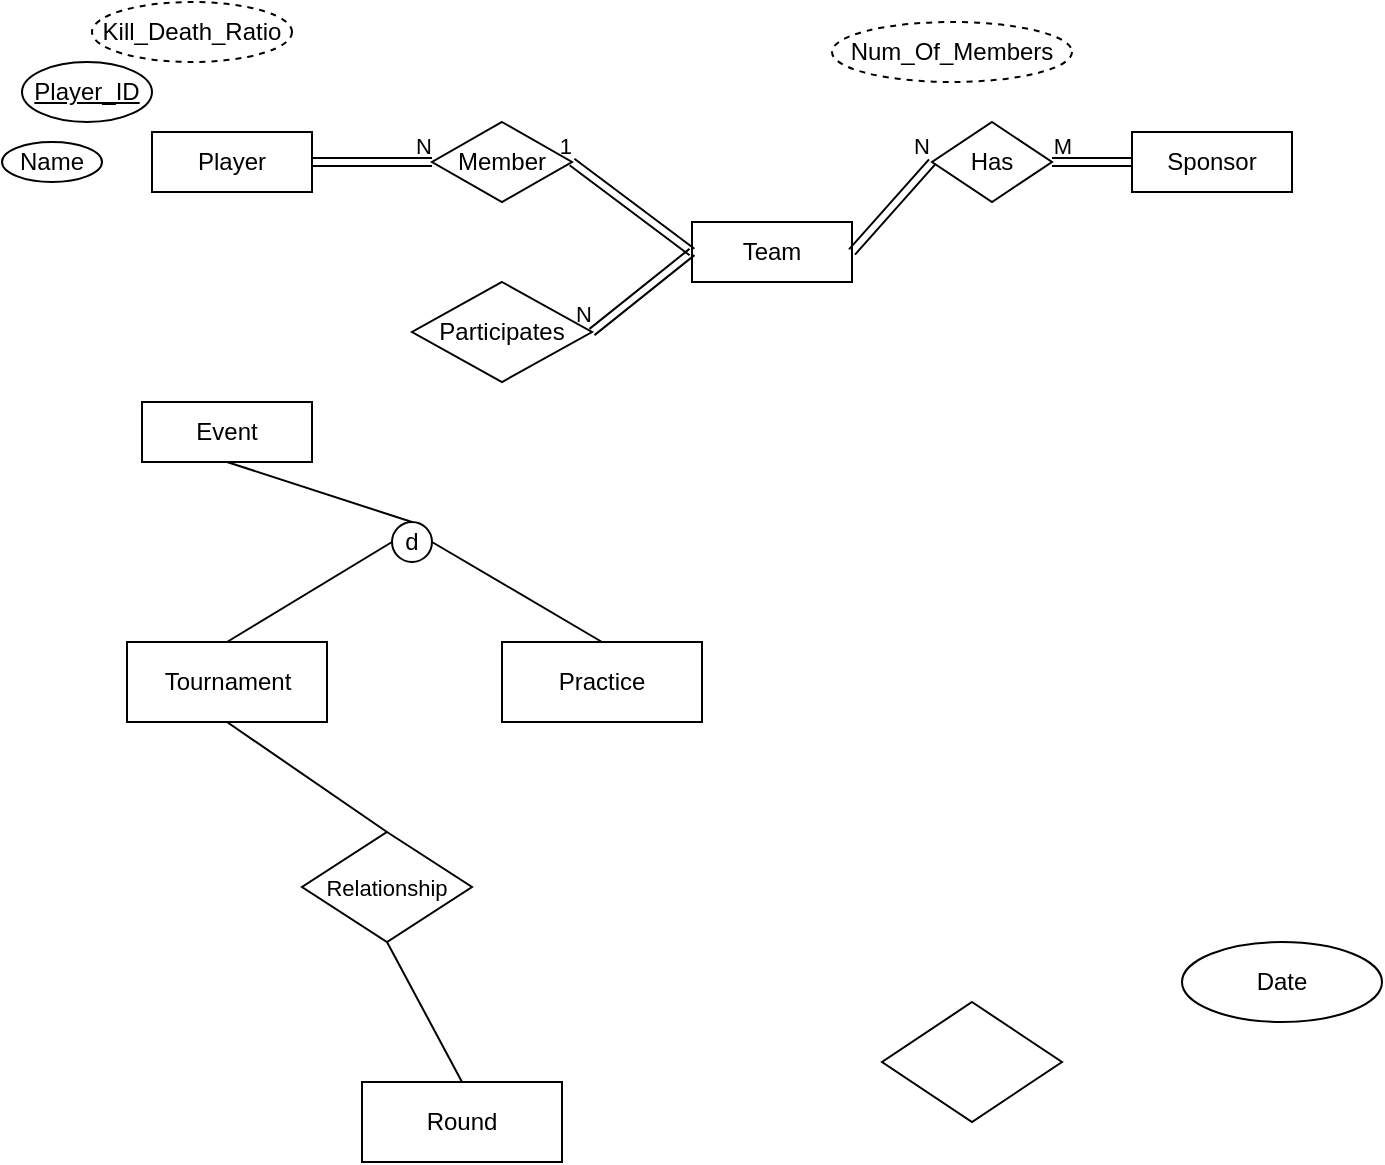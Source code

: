 <mxfile version="20.4.0" type="github">
  <diagram id="N-avBdWnM31YAQWBSW2s" name="Page-1">
    <mxGraphModel dx="1422" dy="794" grid="1" gridSize="10" guides="1" tooltips="1" connect="1" arrows="1" fold="1" page="1" pageScale="1" pageWidth="850" pageHeight="1100" math="0" shadow="0">
      <root>
        <mxCell id="0" />
        <mxCell id="1" parent="0" />
        <mxCell id="i-W5z_VrCxRAKGIpUXeA-2" value="Player" style="whiteSpace=wrap;html=1;align=center;" vertex="1" parent="1">
          <mxGeometry x="115" y="105" width="80" height="30" as="geometry" />
        </mxCell>
        <mxCell id="i-W5z_VrCxRAKGIpUXeA-35" style="rounded=0;orthogonalLoop=1;jettySize=auto;html=1;exitX=0.5;exitY=1;exitDx=0;exitDy=0;entryX=0.5;entryY=0;entryDx=0;entryDy=0;strokeColor=default;endArrow=none;endFill=0;" edge="1" parent="1" source="i-W5z_VrCxRAKGIpUXeA-3" target="i-W5z_VrCxRAKGIpUXeA-33">
          <mxGeometry relative="1" as="geometry" />
        </mxCell>
        <mxCell id="i-W5z_VrCxRAKGIpUXeA-3" value="Event" style="whiteSpace=wrap;html=1;align=center;" vertex="1" parent="1">
          <mxGeometry x="110" y="240" width="85" height="30" as="geometry" />
        </mxCell>
        <mxCell id="i-W5z_VrCxRAKGIpUXeA-5" value="Team" style="whiteSpace=wrap;html=1;align=center;" vertex="1" parent="1">
          <mxGeometry x="385" y="150" width="80" height="30" as="geometry" />
        </mxCell>
        <mxCell id="i-W5z_VrCxRAKGIpUXeA-43" style="edgeStyle=none;shape=connector;rounded=0;orthogonalLoop=1;jettySize=auto;html=1;exitX=0.5;exitY=1;exitDx=0;exitDy=0;entryX=0.5;entryY=0;entryDx=0;entryDy=0;labelBackgroundColor=default;strokeColor=default;fontFamily=Helvetica;fontSize=11;fontColor=default;endArrow=none;endFill=0;" edge="1" parent="1" source="i-W5z_VrCxRAKGIpUXeA-6" target="i-W5z_VrCxRAKGIpUXeA-42">
          <mxGeometry relative="1" as="geometry">
            <mxPoint x="225" y="450" as="targetPoint" />
          </mxGeometry>
        </mxCell>
        <mxCell id="i-W5z_VrCxRAKGIpUXeA-6" value="Tournament" style="whiteSpace=wrap;html=1;align=center;" vertex="1" parent="1">
          <mxGeometry x="102.5" y="360" width="100" height="40" as="geometry" />
        </mxCell>
        <mxCell id="i-W5z_VrCxRAKGIpUXeA-7" value="Sponsor" style="whiteSpace=wrap;html=1;align=center;" vertex="1" parent="1">
          <mxGeometry x="605" y="105" width="80" height="30" as="geometry" />
        </mxCell>
        <mxCell id="i-W5z_VrCxRAKGIpUXeA-17" value="Player_ID" style="ellipse;whiteSpace=wrap;html=1;align=center;fontStyle=4;" vertex="1" parent="1">
          <mxGeometry x="50" y="70" width="65" height="30" as="geometry" />
        </mxCell>
        <mxCell id="i-W5z_VrCxRAKGIpUXeA-18" value="Name" style="ellipse;whiteSpace=wrap;html=1;align=center;" vertex="1" parent="1">
          <mxGeometry x="40" y="110" width="50" height="20" as="geometry" />
        </mxCell>
        <mxCell id="i-W5z_VrCxRAKGIpUXeA-20" value="Practice" style="whiteSpace=wrap;html=1;align=center;" vertex="1" parent="1">
          <mxGeometry x="290" y="360" width="100" height="40" as="geometry" />
        </mxCell>
        <mxCell id="i-W5z_VrCxRAKGIpUXeA-21" value="Date" style="ellipse;whiteSpace=wrap;html=1;align=center;" vertex="1" parent="1">
          <mxGeometry x="630" y="510" width="100" height="40" as="geometry" />
        </mxCell>
        <mxCell id="i-W5z_VrCxRAKGIpUXeA-22" value="Member" style="shape=rhombus;perimeter=rhombusPerimeter;whiteSpace=wrap;html=1;align=center;" vertex="1" parent="1">
          <mxGeometry x="255" y="100" width="70" height="40" as="geometry" />
        </mxCell>
        <mxCell id="i-W5z_VrCxRAKGIpUXeA-23" value="Num_Of_Members" style="ellipse;whiteSpace=wrap;html=1;align=center;dashed=1;" vertex="1" parent="1">
          <mxGeometry x="455" y="50" width="120" height="30" as="geometry" />
        </mxCell>
        <mxCell id="i-W5z_VrCxRAKGIpUXeA-27" value="Has" style="shape=rhombus;perimeter=rhombusPerimeter;whiteSpace=wrap;html=1;align=center;" vertex="1" parent="1">
          <mxGeometry x="505" y="100" width="60" height="40" as="geometry" />
        </mxCell>
        <mxCell id="i-W5z_VrCxRAKGIpUXeA-28" value="Participates" style="shape=rhombus;perimeter=rhombusPerimeter;whiteSpace=wrap;html=1;align=center;" vertex="1" parent="1">
          <mxGeometry x="245" y="180" width="90" height="50" as="geometry" />
        </mxCell>
        <mxCell id="i-W5z_VrCxRAKGIpUXeA-29" value="" style="shape=rhombus;perimeter=rhombusPerimeter;whiteSpace=wrap;html=1;align=center;" vertex="1" parent="1">
          <mxGeometry x="480" y="540" width="90" height="60" as="geometry" />
        </mxCell>
        <mxCell id="i-W5z_VrCxRAKGIpUXeA-31" value="Kill_Death_Ratio" style="ellipse;whiteSpace=wrap;html=1;align=center;dashed=1;" vertex="1" parent="1">
          <mxGeometry x="85" y="40" width="100" height="30" as="geometry" />
        </mxCell>
        <mxCell id="i-W5z_VrCxRAKGIpUXeA-32" value="Round" style="whiteSpace=wrap;html=1;align=center;" vertex="1" parent="1">
          <mxGeometry x="220" y="580" width="100" height="40" as="geometry" />
        </mxCell>
        <mxCell id="i-W5z_VrCxRAKGIpUXeA-36" style="edgeStyle=none;shape=connector;rounded=0;orthogonalLoop=1;jettySize=auto;html=1;exitX=0;exitY=0.5;exitDx=0;exitDy=0;entryX=0.5;entryY=0;entryDx=0;entryDy=0;labelBackgroundColor=default;strokeColor=default;fontFamily=Helvetica;fontSize=11;fontColor=default;endArrow=none;endFill=0;" edge="1" parent="1" source="i-W5z_VrCxRAKGIpUXeA-33" target="i-W5z_VrCxRAKGIpUXeA-6">
          <mxGeometry relative="1" as="geometry" />
        </mxCell>
        <mxCell id="i-W5z_VrCxRAKGIpUXeA-37" style="edgeStyle=none;shape=connector;rounded=0;orthogonalLoop=1;jettySize=auto;html=1;exitX=1;exitY=0.5;exitDx=0;exitDy=0;entryX=0.5;entryY=0;entryDx=0;entryDy=0;labelBackgroundColor=default;strokeColor=default;fontFamily=Helvetica;fontSize=11;fontColor=default;endArrow=none;endFill=0;" edge="1" parent="1" source="i-W5z_VrCxRAKGIpUXeA-33" target="i-W5z_VrCxRAKGIpUXeA-20">
          <mxGeometry relative="1" as="geometry" />
        </mxCell>
        <mxCell id="i-W5z_VrCxRAKGIpUXeA-33" value="d" style="ellipse;whiteSpace=wrap;html=1;align=center;" vertex="1" parent="1">
          <mxGeometry x="235" y="300" width="20" height="20" as="geometry" />
        </mxCell>
        <mxCell id="i-W5z_VrCxRAKGIpUXeA-46" style="edgeStyle=none;shape=connector;rounded=0;orthogonalLoop=1;jettySize=auto;html=1;exitX=0.5;exitY=1;exitDx=0;exitDy=0;entryX=0.5;entryY=0;entryDx=0;entryDy=0;labelBackgroundColor=default;strokeColor=default;fontFamily=Helvetica;fontSize=11;fontColor=default;endArrow=none;endFill=0;" edge="1" parent="1" source="i-W5z_VrCxRAKGIpUXeA-42" target="i-W5z_VrCxRAKGIpUXeA-32">
          <mxGeometry relative="1" as="geometry" />
        </mxCell>
        <mxCell id="i-W5z_VrCxRAKGIpUXeA-42" value="Relationship" style="shape=rhombus;perimeter=rhombusPerimeter;whiteSpace=wrap;html=1;align=center;fontFamily=Helvetica;fontSize=11;fontColor=default;" vertex="1" parent="1">
          <mxGeometry x="190" y="455" width="85" height="55" as="geometry" />
        </mxCell>
        <mxCell id="i-W5z_VrCxRAKGIpUXeA-47" value="" style="shape=link;html=1;rounded=0;labelBackgroundColor=default;strokeColor=default;fontFamily=Helvetica;fontSize=11;fontColor=default;endArrow=none;endFill=0;entryX=1;entryY=0.5;entryDx=0;entryDy=0;exitX=0;exitY=0.5;exitDx=0;exitDy=0;" edge="1" parent="1" source="i-W5z_VrCxRAKGIpUXeA-5" target="i-W5z_VrCxRAKGIpUXeA-22">
          <mxGeometry relative="1" as="geometry">
            <mxPoint x="95" y="400" as="sourcePoint" />
            <mxPoint x="255" y="400" as="targetPoint" />
          </mxGeometry>
        </mxCell>
        <mxCell id="i-W5z_VrCxRAKGIpUXeA-48" value="1" style="resizable=0;html=1;align=right;verticalAlign=bottom;fontFamily=Helvetica;fontSize=11;fontColor=default;" connectable="0" vertex="1" parent="i-W5z_VrCxRAKGIpUXeA-47">
          <mxGeometry x="1" relative="1" as="geometry" />
        </mxCell>
        <mxCell id="i-W5z_VrCxRAKGIpUXeA-49" value="" style="shape=link;html=1;rounded=0;labelBackgroundColor=default;strokeColor=default;fontFamily=Helvetica;fontSize=11;fontColor=default;endArrow=none;endFill=0;entryX=0;entryY=0.5;entryDx=0;entryDy=0;exitX=1;exitY=0.5;exitDx=0;exitDy=0;" edge="1" parent="1" source="i-W5z_VrCxRAKGIpUXeA-2" target="i-W5z_VrCxRAKGIpUXeA-22">
          <mxGeometry relative="1" as="geometry">
            <mxPoint x="95" y="400" as="sourcePoint" />
            <mxPoint x="255" y="400" as="targetPoint" />
          </mxGeometry>
        </mxCell>
        <mxCell id="i-W5z_VrCxRAKGIpUXeA-50" value="N" style="resizable=0;html=1;align=right;verticalAlign=bottom;fontFamily=Helvetica;fontSize=11;fontColor=default;" connectable="0" vertex="1" parent="i-W5z_VrCxRAKGIpUXeA-49">
          <mxGeometry x="1" relative="1" as="geometry" />
        </mxCell>
        <mxCell id="i-W5z_VrCxRAKGIpUXeA-53" style="edgeStyle=none;shape=connector;rounded=0;orthogonalLoop=1;jettySize=auto;html=1;exitX=1;exitY=0;exitDx=0;exitDy=0;labelBackgroundColor=default;strokeColor=default;fontFamily=Helvetica;fontSize=11;fontColor=default;endArrow=none;endFill=0;" edge="1" parent="1" source="i-W5z_VrCxRAKGIpUXeA-5" target="i-W5z_VrCxRAKGIpUXeA-5">
          <mxGeometry relative="1" as="geometry" />
        </mxCell>
        <mxCell id="i-W5z_VrCxRAKGIpUXeA-54" value="" style="shape=link;html=1;rounded=0;labelBackgroundColor=default;strokeColor=default;fontFamily=Helvetica;fontSize=11;fontColor=default;endArrow=none;endFill=0;entryX=0;entryY=0.5;entryDx=0;entryDy=0;exitX=1;exitY=0.5;exitDx=0;exitDy=0;" edge="1" parent="1" source="i-W5z_VrCxRAKGIpUXeA-5" target="i-W5z_VrCxRAKGIpUXeA-27">
          <mxGeometry relative="1" as="geometry">
            <mxPoint x="95" y="400" as="sourcePoint" />
            <mxPoint x="255" y="400" as="targetPoint" />
          </mxGeometry>
        </mxCell>
        <mxCell id="i-W5z_VrCxRAKGIpUXeA-55" value="N" style="resizable=0;html=1;align=right;verticalAlign=bottom;fontFamily=Helvetica;fontSize=11;fontColor=default;" connectable="0" vertex="1" parent="i-W5z_VrCxRAKGIpUXeA-54">
          <mxGeometry x="1" relative="1" as="geometry" />
        </mxCell>
        <mxCell id="i-W5z_VrCxRAKGIpUXeA-56" value="" style="shape=link;html=1;rounded=0;labelBackgroundColor=default;strokeColor=default;fontFamily=Helvetica;fontSize=11;fontColor=default;endArrow=none;endFill=0;entryX=1;entryY=0.5;entryDx=0;entryDy=0;exitX=0;exitY=0.5;exitDx=0;exitDy=0;" edge="1" parent="1" source="i-W5z_VrCxRAKGIpUXeA-7" target="i-W5z_VrCxRAKGIpUXeA-27">
          <mxGeometry relative="1" as="geometry">
            <mxPoint x="95" y="400" as="sourcePoint" />
            <mxPoint x="255" y="400" as="targetPoint" />
          </mxGeometry>
        </mxCell>
        <mxCell id="i-W5z_VrCxRAKGIpUXeA-57" value="M" style="resizable=0;html=1;align=right;verticalAlign=bottom;fontFamily=Helvetica;fontSize=11;fontColor=default;" connectable="0" vertex="1" parent="i-W5z_VrCxRAKGIpUXeA-56">
          <mxGeometry x="1" relative="1" as="geometry">
            <mxPoint x="10" as="offset" />
          </mxGeometry>
        </mxCell>
        <mxCell id="i-W5z_VrCxRAKGIpUXeA-58" value="" style="shape=link;html=1;rounded=0;labelBackgroundColor=default;strokeColor=default;fontFamily=Helvetica;fontSize=11;fontColor=default;endArrow=none;endFill=0;entryX=1;entryY=0.5;entryDx=0;entryDy=0;exitX=0;exitY=0.5;exitDx=0;exitDy=0;" edge="1" parent="1" source="i-W5z_VrCxRAKGIpUXeA-5" target="i-W5z_VrCxRAKGIpUXeA-28">
          <mxGeometry relative="1" as="geometry">
            <mxPoint x="350" y="410" as="sourcePoint" />
            <mxPoint x="510" y="410" as="targetPoint" />
          </mxGeometry>
        </mxCell>
        <mxCell id="i-W5z_VrCxRAKGIpUXeA-59" value="N" style="resizable=0;html=1;align=right;verticalAlign=bottom;fontFamily=Helvetica;fontSize=11;fontColor=default;" connectable="0" vertex="1" parent="i-W5z_VrCxRAKGIpUXeA-58">
          <mxGeometry x="1" relative="1" as="geometry" />
        </mxCell>
      </root>
    </mxGraphModel>
  </diagram>
</mxfile>
